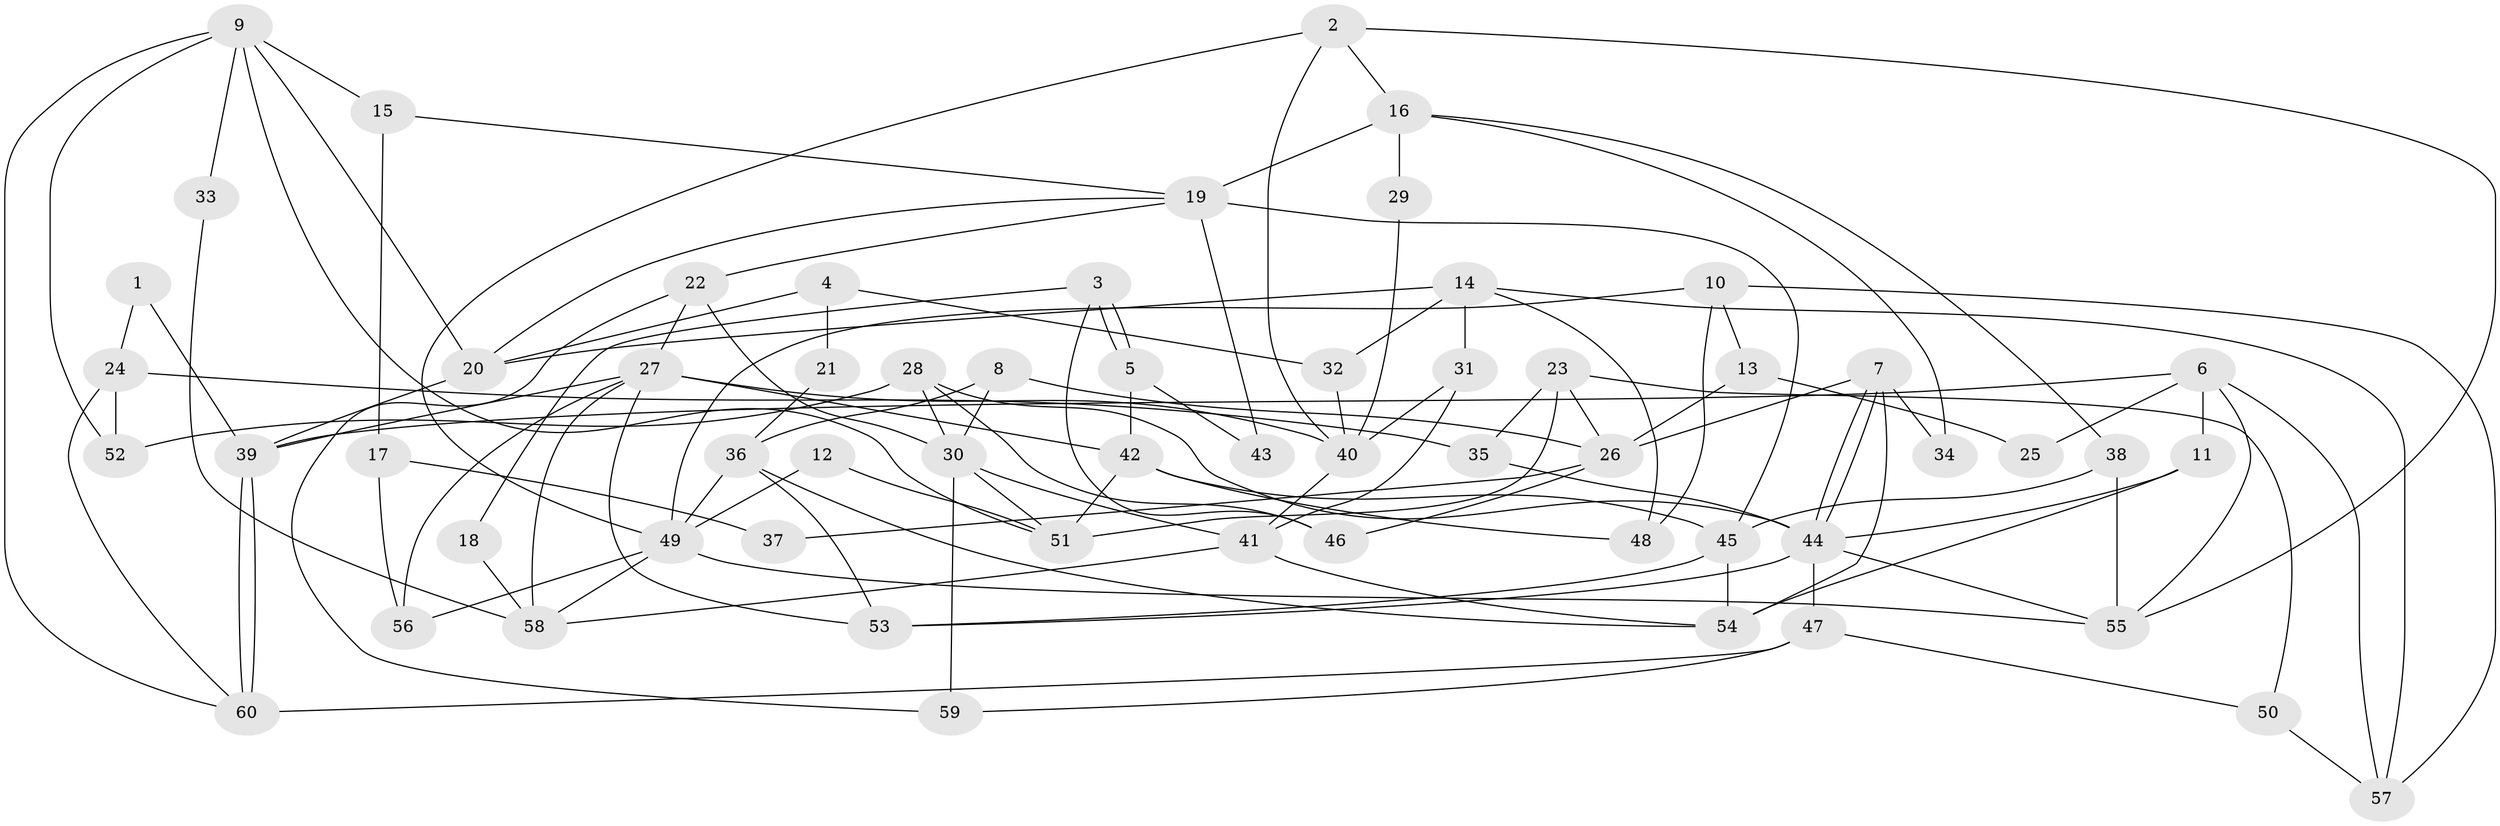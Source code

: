 // Generated by graph-tools (version 1.1) at 2025/02/03/09/25 03:02:10]
// undirected, 60 vertices, 120 edges
graph export_dot {
graph [start="1"]
  node [color=gray90,style=filled];
  1;
  2;
  3;
  4;
  5;
  6;
  7;
  8;
  9;
  10;
  11;
  12;
  13;
  14;
  15;
  16;
  17;
  18;
  19;
  20;
  21;
  22;
  23;
  24;
  25;
  26;
  27;
  28;
  29;
  30;
  31;
  32;
  33;
  34;
  35;
  36;
  37;
  38;
  39;
  40;
  41;
  42;
  43;
  44;
  45;
  46;
  47;
  48;
  49;
  50;
  51;
  52;
  53;
  54;
  55;
  56;
  57;
  58;
  59;
  60;
  1 -- 24;
  1 -- 39;
  2 -- 55;
  2 -- 49;
  2 -- 16;
  2 -- 40;
  3 -- 46;
  3 -- 5;
  3 -- 5;
  3 -- 18;
  4 -- 20;
  4 -- 32;
  4 -- 21;
  5 -- 42;
  5 -- 43;
  6 -- 11;
  6 -- 39;
  6 -- 25;
  6 -- 55;
  6 -- 57;
  7 -- 54;
  7 -- 44;
  7 -- 44;
  7 -- 26;
  7 -- 34;
  8 -- 30;
  8 -- 26;
  8 -- 36;
  9 -- 52;
  9 -- 51;
  9 -- 15;
  9 -- 20;
  9 -- 33;
  9 -- 60;
  10 -- 57;
  10 -- 49;
  10 -- 13;
  10 -- 48;
  11 -- 54;
  11 -- 44;
  12 -- 51;
  12 -- 49;
  13 -- 26;
  13 -- 25;
  14 -- 20;
  14 -- 48;
  14 -- 31;
  14 -- 32;
  14 -- 57;
  15 -- 19;
  15 -- 17;
  16 -- 19;
  16 -- 29;
  16 -- 34;
  16 -- 38;
  17 -- 56;
  17 -- 37;
  18 -- 58;
  19 -- 22;
  19 -- 20;
  19 -- 43;
  19 -- 45;
  20 -- 39;
  21 -- 36;
  22 -- 59;
  22 -- 27;
  22 -- 30;
  23 -- 50;
  23 -- 51;
  23 -- 26;
  23 -- 35;
  24 -- 60;
  24 -- 35;
  24 -- 52;
  26 -- 37;
  26 -- 46;
  27 -- 40;
  27 -- 53;
  27 -- 39;
  27 -- 42;
  27 -- 56;
  27 -- 58;
  28 -- 30;
  28 -- 44;
  28 -- 46;
  28 -- 52;
  29 -- 40;
  30 -- 41;
  30 -- 51;
  30 -- 59;
  31 -- 40;
  31 -- 41;
  32 -- 40;
  33 -- 58;
  35 -- 44;
  36 -- 49;
  36 -- 53;
  36 -- 54;
  38 -- 45;
  38 -- 55;
  39 -- 60;
  39 -- 60;
  40 -- 41;
  41 -- 54;
  41 -- 58;
  42 -- 45;
  42 -- 48;
  42 -- 51;
  44 -- 55;
  44 -- 47;
  44 -- 53;
  45 -- 53;
  45 -- 54;
  47 -- 60;
  47 -- 50;
  47 -- 59;
  49 -- 58;
  49 -- 55;
  49 -- 56;
  50 -- 57;
}
